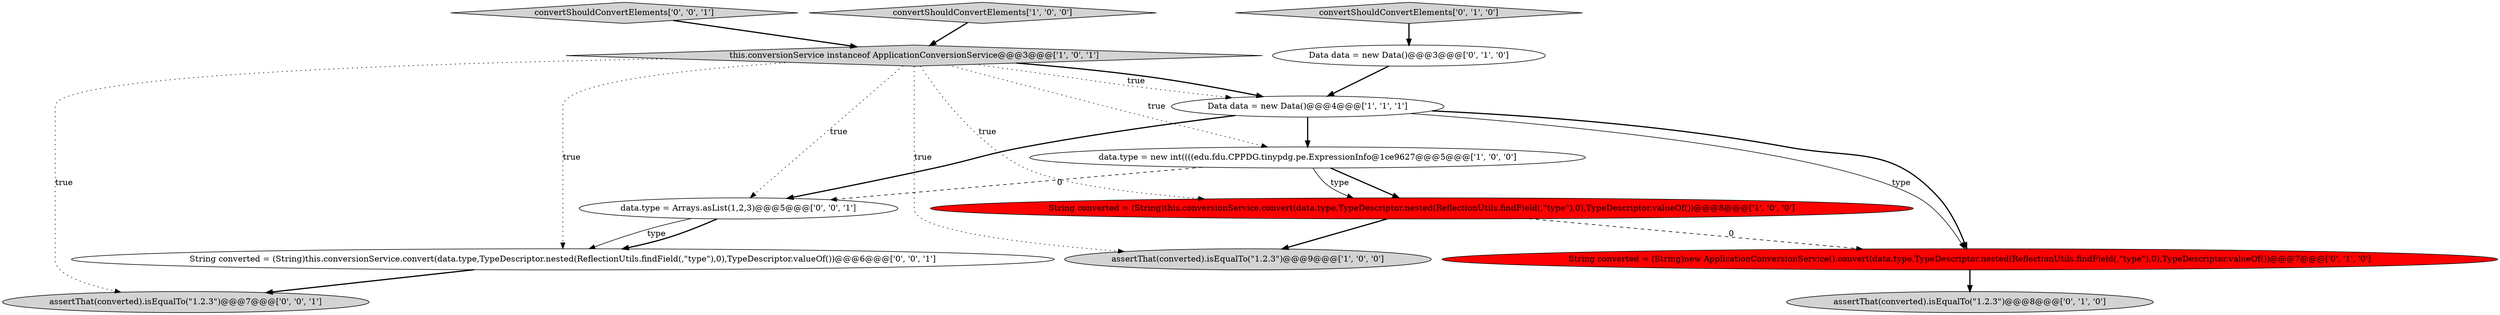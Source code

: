 digraph {
8 [style = filled, label = "convertShouldConvertElements['0', '1', '0']", fillcolor = lightgray, shape = diamond image = "AAA0AAABBB2BBB"];
5 [style = filled, label = "assertThat(converted).isEqualTo(\"1.2.3\")@@@9@@@['1', '0', '0']", fillcolor = lightgray, shape = ellipse image = "AAA0AAABBB1BBB"];
1 [style = filled, label = "Data data = new Data()@@@4@@@['1', '1', '1']", fillcolor = white, shape = ellipse image = "AAA0AAABBB1BBB"];
11 [style = filled, label = "convertShouldConvertElements['0', '0', '1']", fillcolor = lightgray, shape = diamond image = "AAA0AAABBB3BBB"];
0 [style = filled, label = "String converted = (String)this.conversionService.convert(data.type,TypeDescriptor.nested(ReflectionUtils.findField(,\"type\"),0),TypeDescriptor.valueOf())@@@8@@@['1', '0', '0']", fillcolor = red, shape = ellipse image = "AAA1AAABBB1BBB"];
12 [style = filled, label = "data.type = Arrays.asList(1,2,3)@@@5@@@['0', '0', '1']", fillcolor = white, shape = ellipse image = "AAA0AAABBB3BBB"];
13 [style = filled, label = "String converted = (String)this.conversionService.convert(data.type,TypeDescriptor.nested(ReflectionUtils.findField(,\"type\"),0),TypeDescriptor.valueOf())@@@6@@@['0', '0', '1']", fillcolor = white, shape = ellipse image = "AAA0AAABBB3BBB"];
3 [style = filled, label = "convertShouldConvertElements['1', '0', '0']", fillcolor = lightgray, shape = diamond image = "AAA0AAABBB1BBB"];
6 [style = filled, label = "assertThat(converted).isEqualTo(\"1.2.3\")@@@8@@@['0', '1', '0']", fillcolor = lightgray, shape = ellipse image = "AAA0AAABBB2BBB"];
4 [style = filled, label = "data.type = new int((((edu.fdu.CPPDG.tinypdg.pe.ExpressionInfo@1ce9627@@@5@@@['1', '0', '0']", fillcolor = white, shape = ellipse image = "AAA0AAABBB1BBB"];
7 [style = filled, label = "String converted = (String)new ApplicationConversionService().convert(data.type,TypeDescriptor.nested(ReflectionUtils.findField(,\"type\"),0),TypeDescriptor.valueOf())@@@7@@@['0', '1', '0']", fillcolor = red, shape = ellipse image = "AAA1AAABBB2BBB"];
10 [style = filled, label = "assertThat(converted).isEqualTo(\"1.2.3\")@@@7@@@['0', '0', '1']", fillcolor = lightgray, shape = ellipse image = "AAA0AAABBB3BBB"];
9 [style = filled, label = "Data data = new Data()@@@3@@@['0', '1', '0']", fillcolor = white, shape = ellipse image = "AAA0AAABBB2BBB"];
2 [style = filled, label = "this.conversionService instanceof ApplicationConversionService@@@3@@@['1', '0', '1']", fillcolor = lightgray, shape = diamond image = "AAA0AAABBB1BBB"];
2->10 [style = dotted, label="true"];
13->10 [style = bold, label=""];
1->4 [style = bold, label=""];
2->0 [style = dotted, label="true"];
2->1 [style = bold, label=""];
1->7 [style = solid, label="type"];
4->0 [style = solid, label="type"];
1->7 [style = bold, label=""];
11->2 [style = bold, label=""];
4->0 [style = bold, label=""];
4->12 [style = dashed, label="0"];
12->13 [style = solid, label="type"];
12->13 [style = bold, label=""];
3->2 [style = bold, label=""];
2->1 [style = dotted, label="true"];
7->6 [style = bold, label=""];
2->4 [style = dotted, label="true"];
8->9 [style = bold, label=""];
1->12 [style = bold, label=""];
2->12 [style = dotted, label="true"];
2->5 [style = dotted, label="true"];
9->1 [style = bold, label=""];
0->7 [style = dashed, label="0"];
2->13 [style = dotted, label="true"];
0->5 [style = bold, label=""];
}
